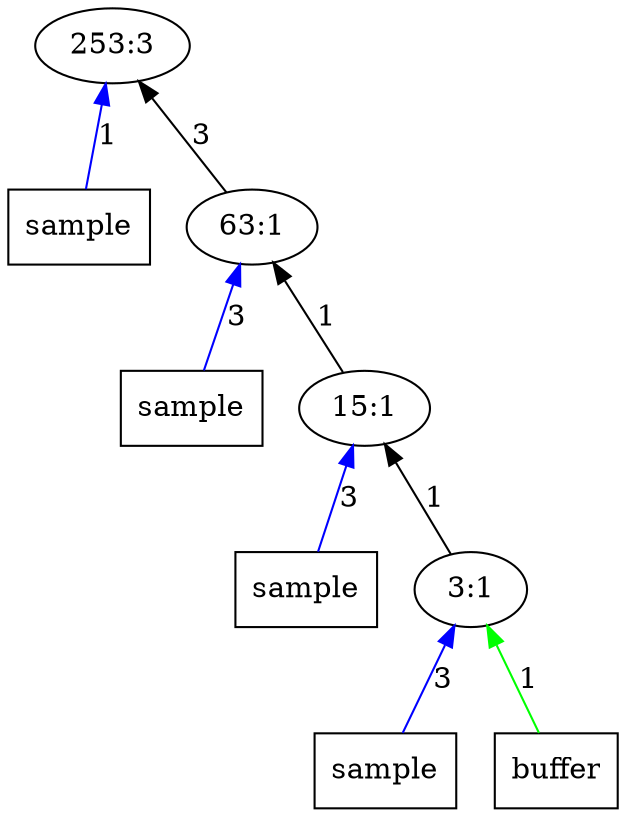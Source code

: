 digraph Tree{
	rankdir="BT"
	x11 -> 1 [label = "1", color = "blue"];
	x11 [label = "sample", shape = "box"];
	1 [label = "253:3"];
	2 -> 1 [label = "3", color = "black"];
	x21 -> 2 [label = "3", color = "blue"];
	x21 [label = "sample", shape = "box"];
	2 [label = "63:1"];
	3 -> 2 [label = "1", color = "black"];
	x31 -> 3 [label = "3", color = "blue"];
	x31 [label = "sample", shape = "box"];
	3 [label = "15:1"];
	4 -> 3 [label = "1", color = "black"];
	x41 -> 4 [label = "3", color = "blue"];
	x41 [label = "sample", shape = "box"];
	x42 -> 4 [label = "1", color = "green"];
	x42 [label = "buffer", shape = "box"];
	4 [label = "3:1"];
}

